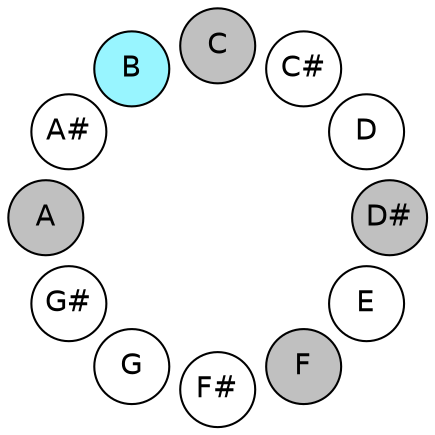 
graph {

layout = circo;
mindist = .1

node [shape = circle, fontname = Helvetica, margin = 0, style = filled]
edge [style=invis]

subgraph 1 {
	"E" -- "F" -- "F#" -- "G" -- "G#" -- "A" -- "A#" -- "B" -- "C" -- "C#" -- "D" -- "D#" -- "E"
}

"C" [fillcolor = gray];
"C#" [fillcolor = white];
"D" [fillcolor = white];
"D#" [fillcolor = gray];
"E" [fillcolor = white];
"F" [fillcolor = gray];
"F#" [fillcolor = white];
"G" [fillcolor = white];
"G#" [fillcolor = white];
"A" [fillcolor = gray];
"A#" [fillcolor = white];
"B" [fillcolor = cadetblue1];
}

